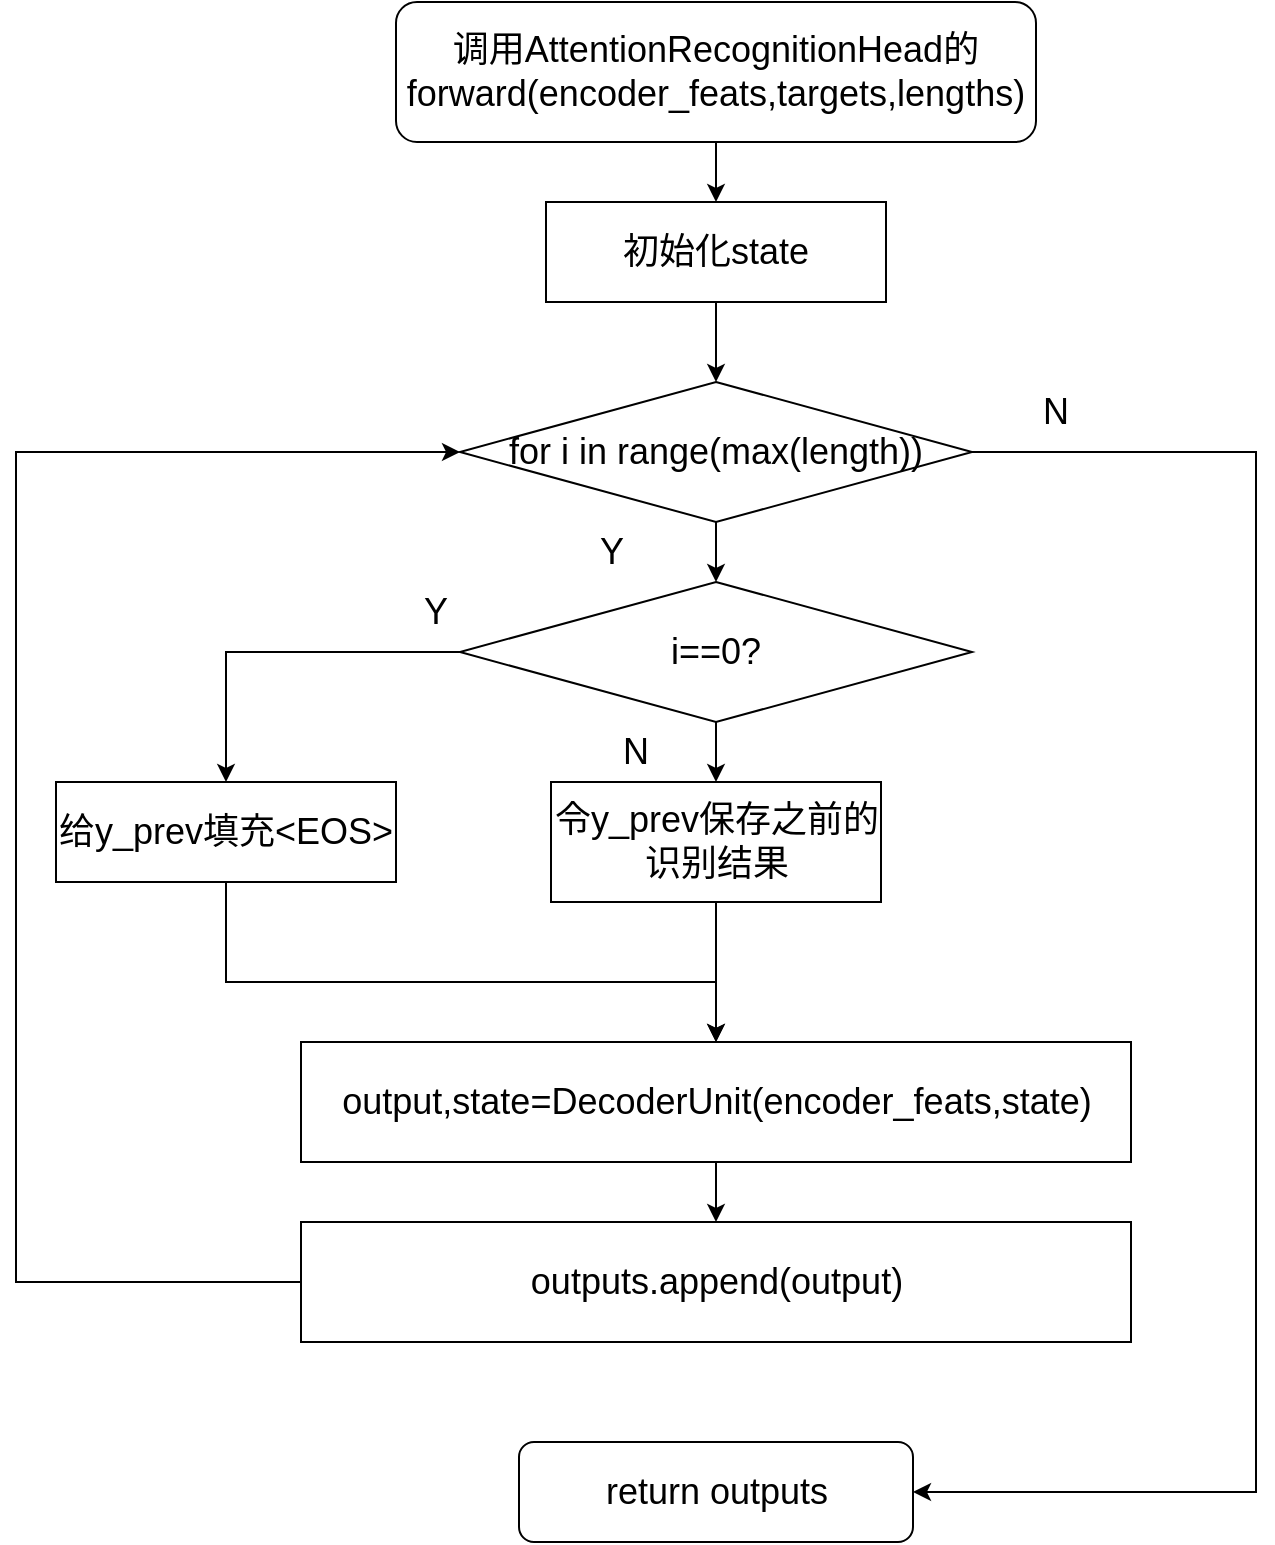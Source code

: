 <mxfile version="21.2.9" type="github">
  <diagram name="第 1 页" id="9CDZLtnK_lKL94_MYHNa">
    <mxGraphModel dx="786" dy="819" grid="1" gridSize="10" guides="1" tooltips="1" connect="1" arrows="1" fold="1" page="1" pageScale="1" pageWidth="827" pageHeight="1169" math="0" shadow="0">
      <root>
        <mxCell id="0" />
        <mxCell id="1" parent="0" />
        <mxCell id="SE5Cj6JCZIgKS3xCDAxQ-5" value="" style="edgeStyle=orthogonalEdgeStyle;rounded=0;orthogonalLoop=1;jettySize=auto;html=1;entryX=0.5;entryY=0;entryDx=0;entryDy=0;exitX=0.5;exitY=1;exitDx=0;exitDy=0;" edge="1" parent="1" source="SE5Cj6JCZIgKS3xCDAxQ-18" target="SE5Cj6JCZIgKS3xCDAxQ-6">
          <mxGeometry relative="1" as="geometry">
            <mxPoint x="480" y="210" as="sourcePoint" />
            <mxPoint x="480" y="285" as="targetPoint" />
          </mxGeometry>
        </mxCell>
        <mxCell id="SE5Cj6JCZIgKS3xCDAxQ-19" value="" style="edgeStyle=orthogonalEdgeStyle;rounded=0;orthogonalLoop=1;jettySize=auto;html=1;" edge="1" parent="1" source="SE5Cj6JCZIgKS3xCDAxQ-1" target="SE5Cj6JCZIgKS3xCDAxQ-18">
          <mxGeometry relative="1" as="geometry" />
        </mxCell>
        <mxCell id="SE5Cj6JCZIgKS3xCDAxQ-1" value="&lt;font style=&quot;font-size: 18px;&quot;&gt;调用AttentionRecognitionHead的forward(encoder_feats,targets,lengths)&lt;/font&gt;" style="rounded=1;whiteSpace=wrap;html=1;" vertex="1" parent="1">
          <mxGeometry x="310" y="70" width="320" height="70" as="geometry" />
        </mxCell>
        <mxCell id="SE5Cj6JCZIgKS3xCDAxQ-11" value="" style="edgeStyle=orthogonalEdgeStyle;rounded=0;orthogonalLoop=1;jettySize=auto;html=1;" edge="1" parent="1" source="SE5Cj6JCZIgKS3xCDAxQ-6" target="SE5Cj6JCZIgKS3xCDAxQ-10">
          <mxGeometry relative="1" as="geometry" />
        </mxCell>
        <mxCell id="SE5Cj6JCZIgKS3xCDAxQ-31" style="edgeStyle=orthogonalEdgeStyle;rounded=0;orthogonalLoop=1;jettySize=auto;html=1;exitX=1;exitY=0.5;exitDx=0;exitDy=0;entryX=1;entryY=0.5;entryDx=0;entryDy=0;" edge="1" parent="1" source="SE5Cj6JCZIgKS3xCDAxQ-6" target="SE5Cj6JCZIgKS3xCDAxQ-33">
          <mxGeometry relative="1" as="geometry">
            <mxPoint x="720.0" y="770" as="targetPoint" />
            <Array as="points">
              <mxPoint x="740" y="295" />
              <mxPoint x="740" y="815" />
            </Array>
          </mxGeometry>
        </mxCell>
        <mxCell id="SE5Cj6JCZIgKS3xCDAxQ-6" value="&lt;font style=&quot;font-size: 18px;&quot;&gt;for i in range(max(length))&lt;/font&gt;" style="rhombus;whiteSpace=wrap;html=1;" vertex="1" parent="1">
          <mxGeometry x="342" y="260" width="256" height="70" as="geometry" />
        </mxCell>
        <mxCell id="SE5Cj6JCZIgKS3xCDAxQ-13" value="" style="edgeStyle=orthogonalEdgeStyle;rounded=0;orthogonalLoop=1;jettySize=auto;html=1;" edge="1" parent="1" source="SE5Cj6JCZIgKS3xCDAxQ-10" target="SE5Cj6JCZIgKS3xCDAxQ-12">
          <mxGeometry relative="1" as="geometry" />
        </mxCell>
        <mxCell id="SE5Cj6JCZIgKS3xCDAxQ-29" style="edgeStyle=orthogonalEdgeStyle;rounded=0;orthogonalLoop=1;jettySize=auto;html=1;" edge="1" parent="1" source="SE5Cj6JCZIgKS3xCDAxQ-10" target="SE5Cj6JCZIgKS3xCDAxQ-16">
          <mxGeometry relative="1" as="geometry" />
        </mxCell>
        <mxCell id="SE5Cj6JCZIgKS3xCDAxQ-10" value="&lt;font style=&quot;font-size: 18px;&quot;&gt;i==0?&lt;/font&gt;" style="rhombus;whiteSpace=wrap;html=1;" vertex="1" parent="1">
          <mxGeometry x="342" y="360" width="256" height="70" as="geometry" />
        </mxCell>
        <mxCell id="SE5Cj6JCZIgKS3xCDAxQ-25" value="" style="edgeStyle=orthogonalEdgeStyle;rounded=0;orthogonalLoop=1;jettySize=auto;html=1;" edge="1" parent="1" source="SE5Cj6JCZIgKS3xCDAxQ-12" target="SE5Cj6JCZIgKS3xCDAxQ-24">
          <mxGeometry relative="1" as="geometry" />
        </mxCell>
        <mxCell id="SE5Cj6JCZIgKS3xCDAxQ-12" value="&lt;font style=&quot;font-size: 18px;&quot;&gt;令y_prev保存之前的识别结果&lt;/font&gt;" style="whiteSpace=wrap;html=1;" vertex="1" parent="1">
          <mxGeometry x="387.5" y="460" width="165" height="60" as="geometry" />
        </mxCell>
        <mxCell id="SE5Cj6JCZIgKS3xCDAxQ-28" style="edgeStyle=orthogonalEdgeStyle;rounded=0;orthogonalLoop=1;jettySize=auto;html=1;exitX=0.5;exitY=1;exitDx=0;exitDy=0;" edge="1" parent="1" source="SE5Cj6JCZIgKS3xCDAxQ-16" target="SE5Cj6JCZIgKS3xCDAxQ-24">
          <mxGeometry relative="1" as="geometry">
            <Array as="points">
              <mxPoint x="225" y="560" />
              <mxPoint x="470" y="560" />
            </Array>
          </mxGeometry>
        </mxCell>
        <mxCell id="SE5Cj6JCZIgKS3xCDAxQ-16" value="&lt;font style=&quot;font-size: 18px;&quot;&gt;给y_prev填充&amp;lt;EOS&amp;gt;&lt;/font&gt;" style="whiteSpace=wrap;html=1;" vertex="1" parent="1">
          <mxGeometry x="140" y="460" width="170" height="50" as="geometry" />
        </mxCell>
        <mxCell id="SE5Cj6JCZIgKS3xCDAxQ-18" value="&lt;font style=&quot;font-size: 18px;&quot;&gt;初始化state&lt;/font&gt;" style="whiteSpace=wrap;html=1;" vertex="1" parent="1">
          <mxGeometry x="385" y="170" width="170" height="50" as="geometry" />
        </mxCell>
        <mxCell id="SE5Cj6JCZIgKS3xCDAxQ-20" value="&lt;font style=&quot;font-size: 18px;&quot;&gt;Y&lt;/font&gt;" style="text;html=1;strokeColor=none;fillColor=none;align=center;verticalAlign=middle;whiteSpace=wrap;rounded=0;" vertex="1" parent="1">
          <mxGeometry x="387.5" y="330" width="60" height="30" as="geometry" />
        </mxCell>
        <mxCell id="SE5Cj6JCZIgKS3xCDAxQ-21" value="&lt;font style=&quot;font-size: 18px;&quot;&gt;Y&lt;/font&gt;" style="text;html=1;strokeColor=none;fillColor=none;align=center;verticalAlign=middle;whiteSpace=wrap;rounded=0;" vertex="1" parent="1">
          <mxGeometry x="300" y="360" width="60" height="30" as="geometry" />
        </mxCell>
        <mxCell id="SE5Cj6JCZIgKS3xCDAxQ-23" value="&lt;font style=&quot;font-size: 18px;&quot;&gt;N&lt;/font&gt;" style="text;html=1;strokeColor=none;fillColor=none;align=center;verticalAlign=middle;whiteSpace=wrap;rounded=0;" vertex="1" parent="1">
          <mxGeometry x="400" y="430" width="60" height="30" as="geometry" />
        </mxCell>
        <mxCell id="SE5Cj6JCZIgKS3xCDAxQ-27" value="" style="edgeStyle=orthogonalEdgeStyle;rounded=0;orthogonalLoop=1;jettySize=auto;html=1;" edge="1" parent="1" source="SE5Cj6JCZIgKS3xCDAxQ-24" target="SE5Cj6JCZIgKS3xCDAxQ-26">
          <mxGeometry relative="1" as="geometry" />
        </mxCell>
        <mxCell id="SE5Cj6JCZIgKS3xCDAxQ-24" value="&lt;font style=&quot;font-size: 18px;&quot;&gt;output,state=DecoderUnit(encoder_feats,state)&lt;/font&gt;" style="whiteSpace=wrap;html=1;" vertex="1" parent="1">
          <mxGeometry x="262.5" y="590" width="415" height="60" as="geometry" />
        </mxCell>
        <mxCell id="SE5Cj6JCZIgKS3xCDAxQ-30" style="edgeStyle=orthogonalEdgeStyle;rounded=0;orthogonalLoop=1;jettySize=auto;html=1;exitX=0;exitY=0.5;exitDx=0;exitDy=0;entryX=0;entryY=0.5;entryDx=0;entryDy=0;" edge="1" parent="1" source="SE5Cj6JCZIgKS3xCDAxQ-26" target="SE5Cj6JCZIgKS3xCDAxQ-6">
          <mxGeometry relative="1" as="geometry">
            <Array as="points">
              <mxPoint x="120" y="710" />
              <mxPoint x="120" y="295" />
            </Array>
          </mxGeometry>
        </mxCell>
        <mxCell id="SE5Cj6JCZIgKS3xCDAxQ-26" value="&lt;font style=&quot;font-size: 18px;&quot;&gt;outputs.append(output)&lt;/font&gt;" style="whiteSpace=wrap;html=1;" vertex="1" parent="1">
          <mxGeometry x="262.5" y="680" width="415" height="60" as="geometry" />
        </mxCell>
        <mxCell id="SE5Cj6JCZIgKS3xCDAxQ-33" value="&lt;font style=&quot;font-size: 18px;&quot;&gt;return outputs&lt;/font&gt;" style="rounded=1;whiteSpace=wrap;html=1;" vertex="1" parent="1">
          <mxGeometry x="371.5" y="790" width="197" height="50" as="geometry" />
        </mxCell>
        <mxCell id="SE5Cj6JCZIgKS3xCDAxQ-34" value="&lt;font style=&quot;font-size: 18px;&quot;&gt;N&lt;/font&gt;" style="text;html=1;strokeColor=none;fillColor=none;align=center;verticalAlign=middle;whiteSpace=wrap;rounded=0;" vertex="1" parent="1">
          <mxGeometry x="610" y="260" width="60" height="30" as="geometry" />
        </mxCell>
      </root>
    </mxGraphModel>
  </diagram>
</mxfile>
